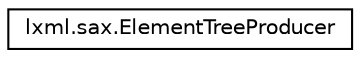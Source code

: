 digraph "Graphical Class Hierarchy"
{
 // LATEX_PDF_SIZE
  edge [fontname="Helvetica",fontsize="10",labelfontname="Helvetica",labelfontsize="10"];
  node [fontname="Helvetica",fontsize="10",shape=record];
  rankdir="LR";
  Node0 [label="lxml.sax.ElementTreeProducer",height=0.2,width=0.4,color="black", fillcolor="white", style="filled",URL="$classlxml_1_1sax_1_1ElementTreeProducer.html",tooltip=" "];
}
